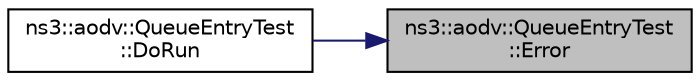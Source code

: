 digraph "ns3::aodv::QueueEntryTest::Error"
{
 // LATEX_PDF_SIZE
  edge [fontname="Helvetica",fontsize="10",labelfontname="Helvetica",labelfontsize="10"];
  node [fontname="Helvetica",fontsize="10",shape=record];
  rankdir="RL";
  Node1 [label="ns3::aodv::QueueEntryTest\l::Error",height=0.2,width=0.4,color="black", fillcolor="grey75", style="filled", fontcolor="black",tooltip="Error test function."];
  Node1 -> Node2 [dir="back",color="midnightblue",fontsize="10",style="solid",fontname="Helvetica"];
  Node2 [label="ns3::aodv::QueueEntryTest\l::DoRun",height=0.2,width=0.4,color="black", fillcolor="white", style="filled",URL="$structns3_1_1aodv_1_1_queue_entry_test.html#a55f122b89ef32138c7322933ebac3a0b",tooltip="Implementation to actually run this TestCase."];
}
